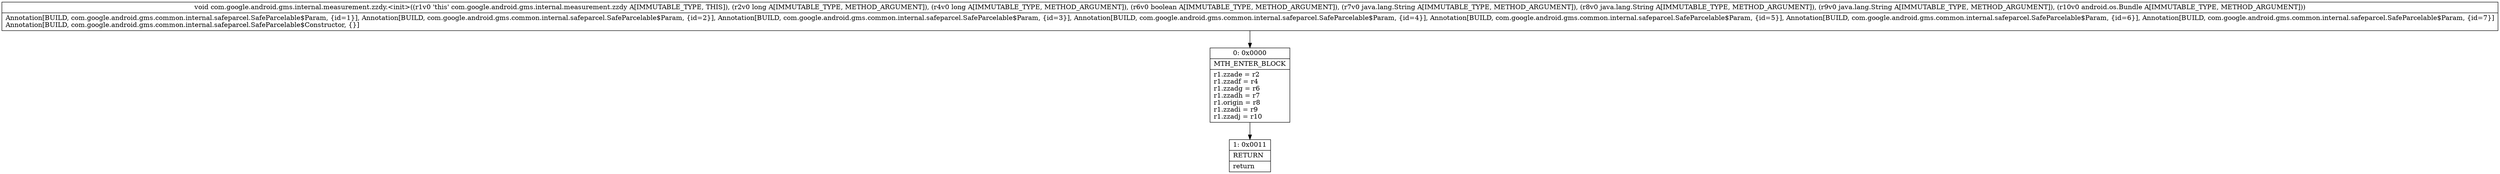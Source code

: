 digraph "CFG forcom.google.android.gms.internal.measurement.zzdy.\<init\>(JJZLjava\/lang\/String;Ljava\/lang\/String;Ljava\/lang\/String;Landroid\/os\/Bundle;)V" {
Node_0 [shape=record,label="{0\:\ 0x0000|MTH_ENTER_BLOCK\l|r1.zzade = r2\lr1.zzadf = r4\lr1.zzadg = r6\lr1.zzadh = r7\lr1.origin = r8\lr1.zzadi = r9\lr1.zzadj = r10\l}"];
Node_1 [shape=record,label="{1\:\ 0x0011|RETURN\l|return\l}"];
MethodNode[shape=record,label="{void com.google.android.gms.internal.measurement.zzdy.\<init\>((r1v0 'this' com.google.android.gms.internal.measurement.zzdy A[IMMUTABLE_TYPE, THIS]), (r2v0 long A[IMMUTABLE_TYPE, METHOD_ARGUMENT]), (r4v0 long A[IMMUTABLE_TYPE, METHOD_ARGUMENT]), (r6v0 boolean A[IMMUTABLE_TYPE, METHOD_ARGUMENT]), (r7v0 java.lang.String A[IMMUTABLE_TYPE, METHOD_ARGUMENT]), (r8v0 java.lang.String A[IMMUTABLE_TYPE, METHOD_ARGUMENT]), (r9v0 java.lang.String A[IMMUTABLE_TYPE, METHOD_ARGUMENT]), (r10v0 android.os.Bundle A[IMMUTABLE_TYPE, METHOD_ARGUMENT]))  | Annotation[BUILD, com.google.android.gms.common.internal.safeparcel.SafeParcelable$Param, \{id=1\}], Annotation[BUILD, com.google.android.gms.common.internal.safeparcel.SafeParcelable$Param, \{id=2\}], Annotation[BUILD, com.google.android.gms.common.internal.safeparcel.SafeParcelable$Param, \{id=3\}], Annotation[BUILD, com.google.android.gms.common.internal.safeparcel.SafeParcelable$Param, \{id=4\}], Annotation[BUILD, com.google.android.gms.common.internal.safeparcel.SafeParcelable$Param, \{id=5\}], Annotation[BUILD, com.google.android.gms.common.internal.safeparcel.SafeParcelable$Param, \{id=6\}], Annotation[BUILD, com.google.android.gms.common.internal.safeparcel.SafeParcelable$Param, \{id=7\}]\lAnnotation[BUILD, com.google.android.gms.common.internal.safeparcel.SafeParcelable$Constructor, \{\}]\l}"];
MethodNode -> Node_0;
Node_0 -> Node_1;
}

